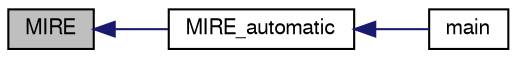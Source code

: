 digraph G
{
  edge [fontname="FreeSans",fontsize="10",labelfontname="FreeSans",labelfontsize="10"];
  node [fontname="FreeSans",fontsize="10",shape=record];
  rankdir=LR;
  Node1 [label="MIRE",height=0.2,width=0.4,color="black", fillcolor="grey75", style="filled" fontcolor="black"];
  Node1 -> Node2 [dir=back,color="midnightblue",fontsize="10",style="solid",fontname="FreeSans"];
  Node2 [label="MIRE_automatic",height=0.2,width=0.4,color="black", fillcolor="white", style="filled",URL="$MIRE_8cpp.html#a0c2ec7eb8434fa21dd2e186b7ade0976",tooltip="Compute the TV of MIRE-processed image for a set of parameter sigma namely (SIGMA_MIN:DELTA:SIGMA_MAX..."];
  Node2 -> Node3 [dir=back,color="midnightblue",fontsize="10",style="solid",fontname="FreeSans"];
  Node3 [label="main",height=0.2,width=0.4,color="black", fillcolor="white", style="filled",URL="$demo__MIRE_8cpp.html#a5ea466849f21e6c2be4ef9b2eb8868d3",tooltip="main function"];
}
